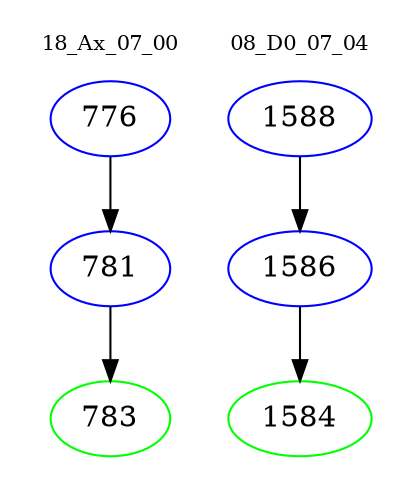 digraph{
subgraph cluster_0 {
color = white
label = "18_Ax_07_00";
fontsize=10;
T0_776 [label="776", color="blue"]
T0_776 -> T0_781 [color="black"]
T0_781 [label="781", color="blue"]
T0_781 -> T0_783 [color="black"]
T0_783 [label="783", color="green"]
}
subgraph cluster_1 {
color = white
label = "08_D0_07_04";
fontsize=10;
T1_1588 [label="1588", color="blue"]
T1_1588 -> T1_1586 [color="black"]
T1_1586 [label="1586", color="blue"]
T1_1586 -> T1_1584 [color="black"]
T1_1584 [label="1584", color="green"]
}
}
